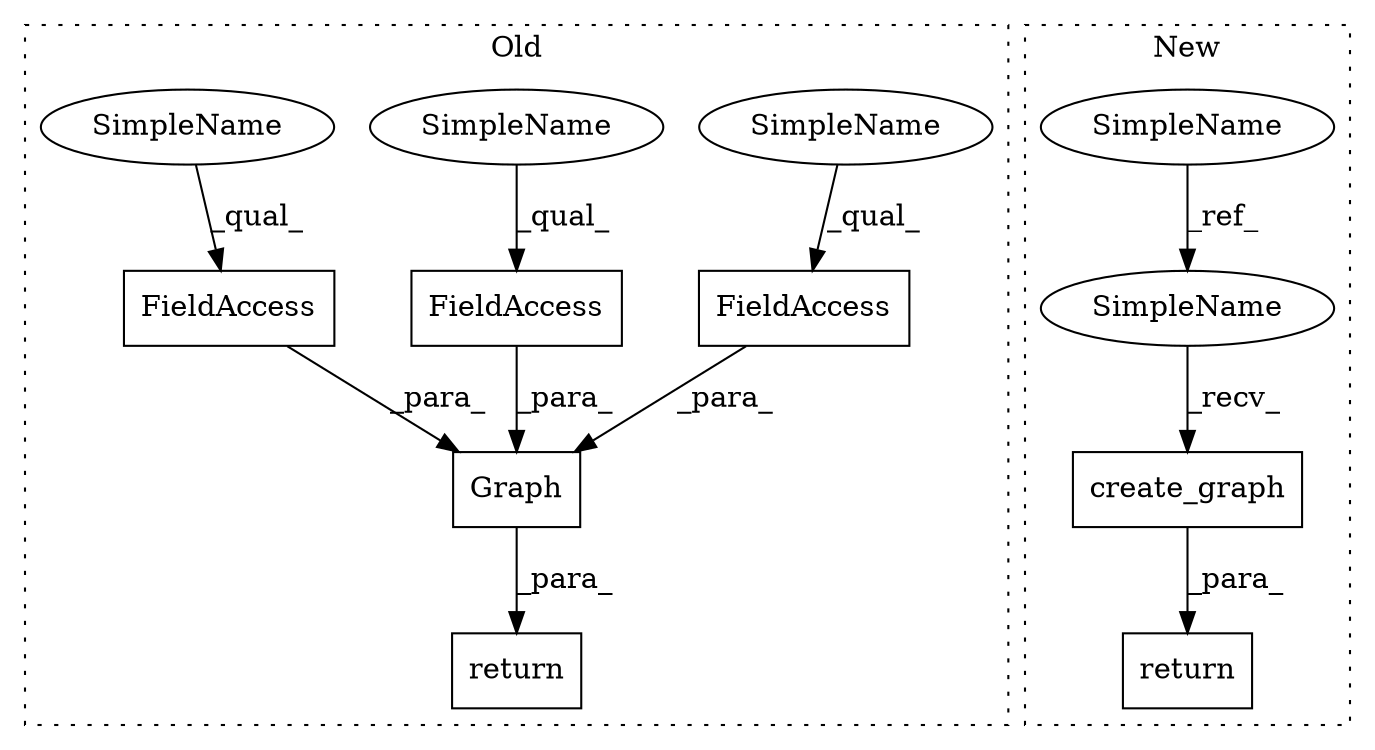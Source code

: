 digraph G {
subgraph cluster0 {
1 [label="Graph" a="32" s="3357,3424" l="6,1" shape="box"];
3 [label="FieldAccess" a="22" s="3394" l="13" shape="box"];
5 [label="FieldAccess" a="22" s="3381" l="12" shape="box"];
6 [label="FieldAccess" a="22" s="3408" l="16" shape="box"];
8 [label="return" a="41" s="3350" l="7" shape="box"];
10 [label="SimpleName" a="42" s="3394" l="5" shape="ellipse"];
11 [label="SimpleName" a="42" s="3408" l="5" shape="ellipse"];
12 [label="SimpleName" a="42" s="3381" l="5" shape="ellipse"];
label = "Old";
style="dotted";
}
subgraph cluster1 {
2 [label="create_graph" a="32" s="3363,3393" l="13,1" shape="box"];
4 [label="SimpleName" a="42" s="1057" l="5" shape="ellipse"];
7 [label="return" a="41" s="3350" l="7" shape="box"];
9 [label="SimpleName" a="42" s="3357" l="5" shape="ellipse"];
label = "New";
style="dotted";
}
1 -> 8 [label="_para_"];
2 -> 7 [label="_para_"];
3 -> 1 [label="_para_"];
4 -> 9 [label="_ref_"];
5 -> 1 [label="_para_"];
6 -> 1 [label="_para_"];
9 -> 2 [label="_recv_"];
10 -> 3 [label="_qual_"];
11 -> 6 [label="_qual_"];
12 -> 5 [label="_qual_"];
}